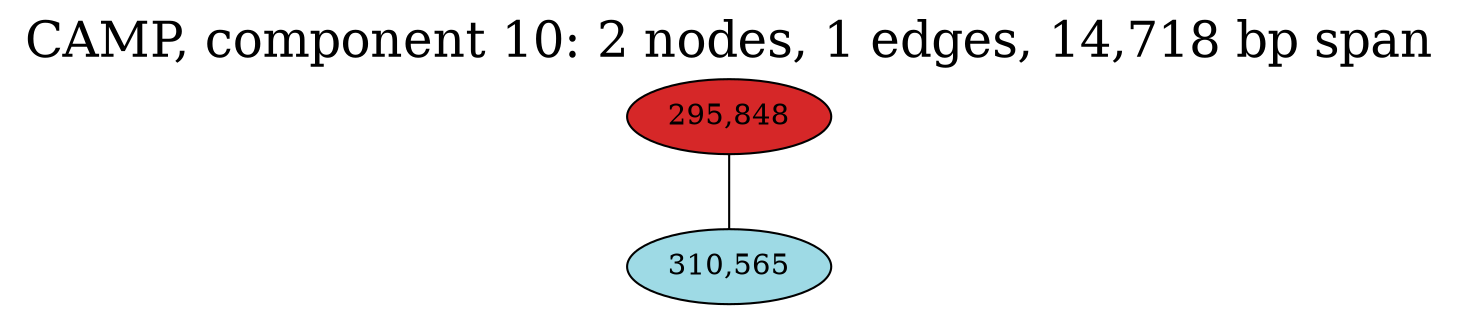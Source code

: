 graph CAMP_cc10 {
	overlap="prism50";
	outputorder="edgesfirst";
	label="CAMP, component 10: 2 nodes, 1 edges, 14,718 bp span";
	labelloc="t";
	fontsize=24;
	"295,848" [style="filled", fillcolor="#d62728", fontcolor="#000000"];
	"310,565" [style="filled", fillcolor="#9edae5", fontcolor="#000000"];
	"295,848" -- "310,565";
}
